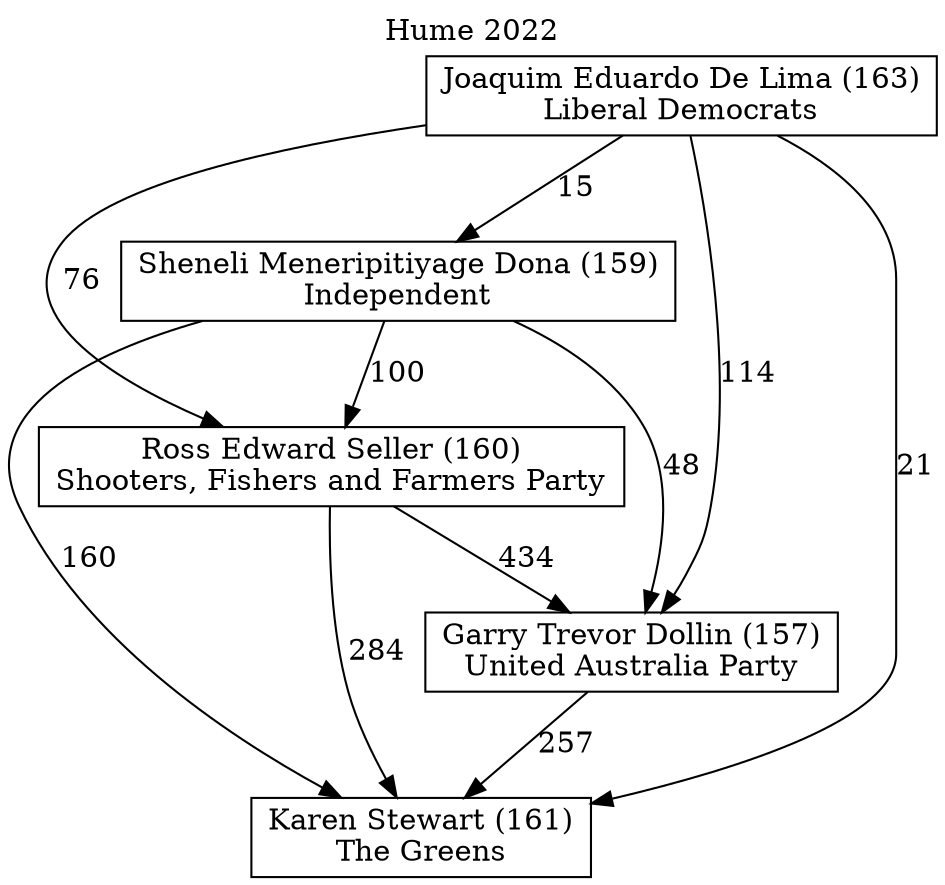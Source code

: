 // House preference flow
digraph "Karen Stewart (161)_Hume_2022" {
	graph [label="Hume 2022" labelloc=t mclimit=10]
	node [shape=box]
	"Garry Trevor Dollin (157)" [label="Garry Trevor Dollin (157)
United Australia Party"]
	"Joaquim Eduardo De Lima (163)" [label="Joaquim Eduardo De Lima (163)
Liberal Democrats"]
	"Karen Stewart (161)" [label="Karen Stewart (161)
The Greens"]
	"Ross Edward Seller (160)" [label="Ross Edward Seller (160)
Shooters, Fishers and Farmers Party"]
	"Sheneli Meneripitiyage Dona (159)" [label="Sheneli Meneripitiyage Dona (159)
Independent"]
	"Garry Trevor Dollin (157)" -> "Karen Stewart (161)" [label=257]
	"Joaquim Eduardo De Lima (163)" -> "Garry Trevor Dollin (157)" [label=114]
	"Joaquim Eduardo De Lima (163)" -> "Karen Stewart (161)" [label=21]
	"Joaquim Eduardo De Lima (163)" -> "Ross Edward Seller (160)" [label=76]
	"Joaquim Eduardo De Lima (163)" -> "Sheneli Meneripitiyage Dona (159)" [label=15]
	"Ross Edward Seller (160)" -> "Garry Trevor Dollin (157)" [label=434]
	"Ross Edward Seller (160)" -> "Karen Stewart (161)" [label=284]
	"Sheneli Meneripitiyage Dona (159)" -> "Garry Trevor Dollin (157)" [label=48]
	"Sheneli Meneripitiyage Dona (159)" -> "Karen Stewart (161)" [label=160]
	"Sheneli Meneripitiyage Dona (159)" -> "Ross Edward Seller (160)" [label=100]
}
